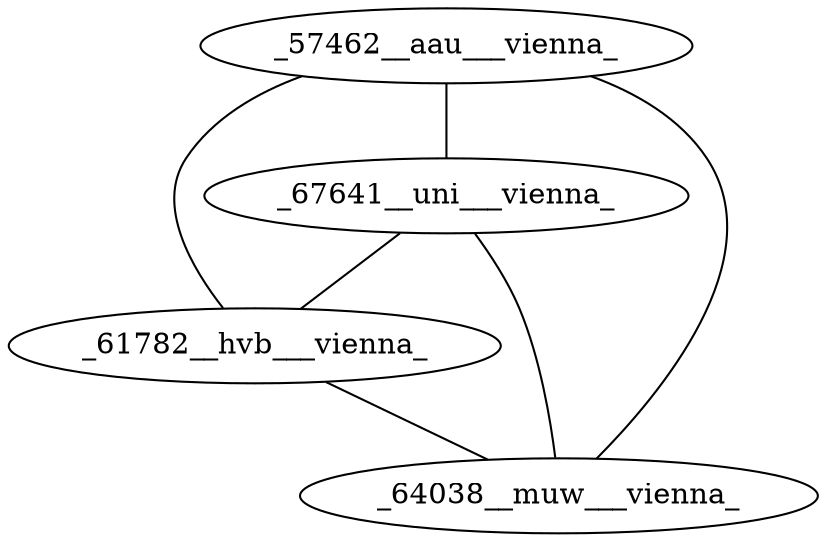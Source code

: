 graph {
_57462__aau___vienna_ -- _61782__hvb___vienna_
_57462__aau___vienna_ -- _67641__uni___vienna_
_67641__uni___vienna_ -- _64038__muw___vienna_
_67641__uni___vienna_ -- _61782__hvb___vienna_
_57462__aau___vienna_ -- _64038__muw___vienna_
_61782__hvb___vienna_ -- _64038__muw___vienna_
}